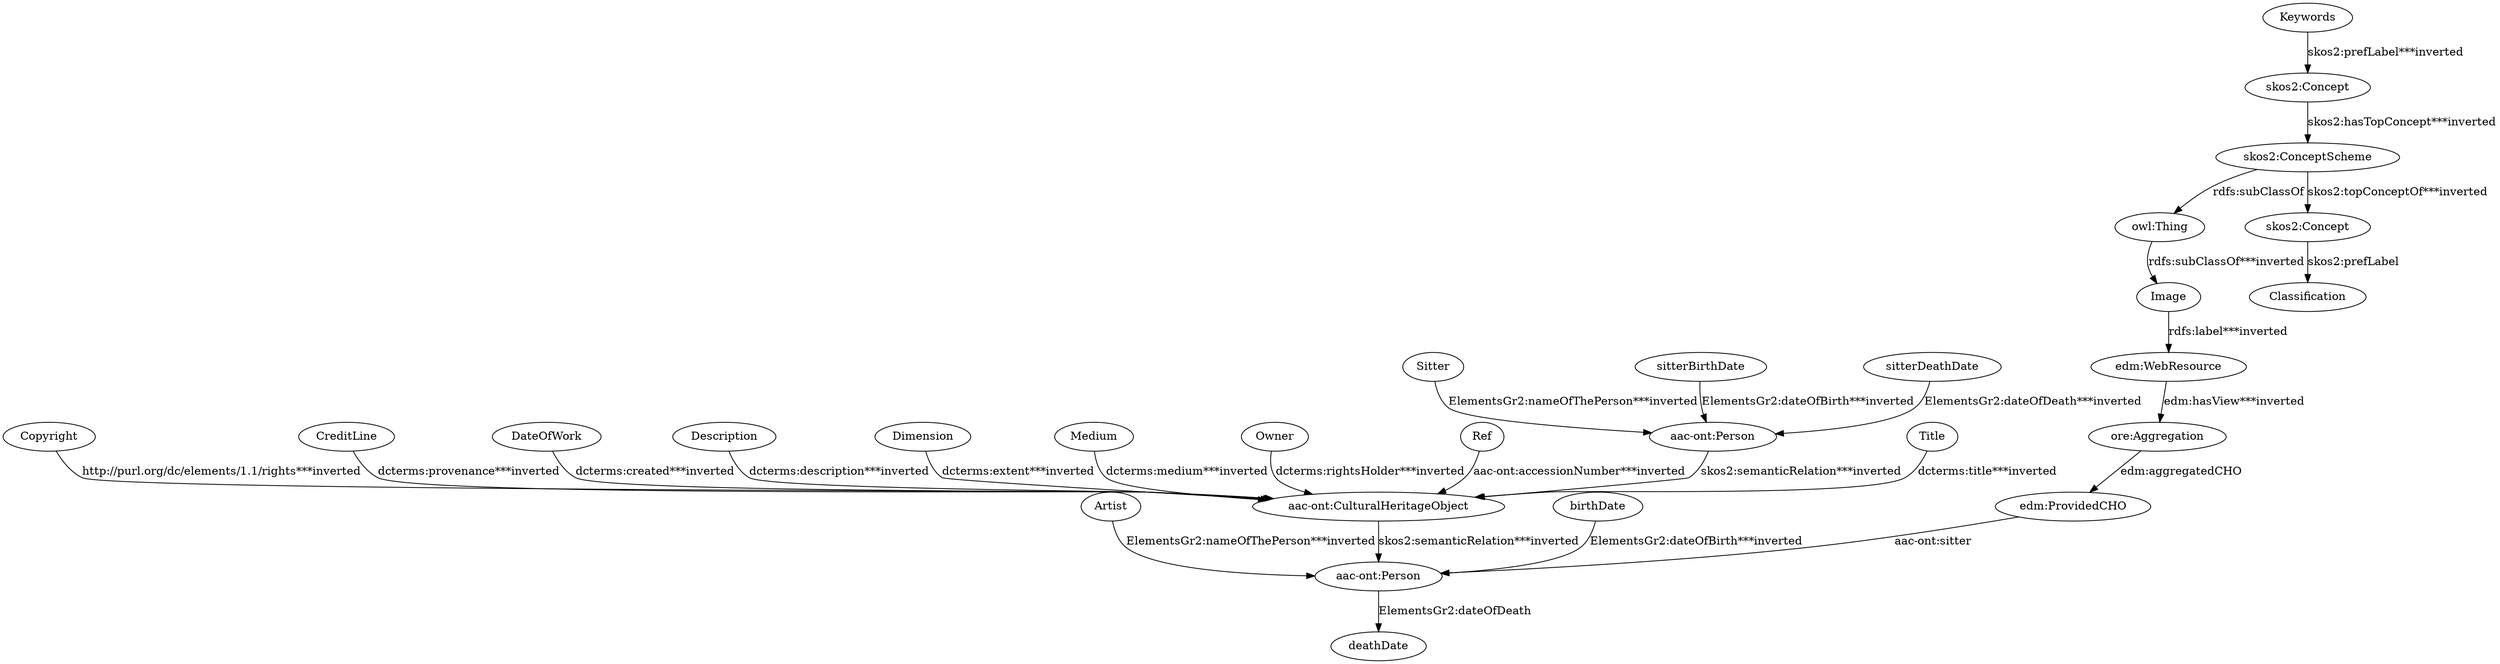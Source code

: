 digraph {
  Artist [type=attribute_name,label=Artist]
  "aac-ont:Person1" [type=class_uri,label="aac-ont:Person"]
  Copyright [type=attribute_name,label=Copyright]
  "aac-ont:CulturalHeritageObject1" [type=class_uri,label="aac-ont:CulturalHeritageObject"]
  CreditLine [type=attribute_name,label=CreditLine]
  DateOfWork [type=attribute_name,label=DateOfWork]
  Description [type=attribute_name,label=Description]
  Dimension [type=attribute_name,label=Dimension]
  Image [type=attribute_name,label=Image]
  "edm:WebResource1" [type=class_uri,label="edm:WebResource"]
  Keywords [type=attribute_name,label=Keywords]
  "skos2:Concept1" [type=class_uri,label="skos2:Concept"]
  Medium [type=attribute_name,label=Medium]
  Owner [type=attribute_name,label=Owner]
  Ref [type=attribute_name,label=Ref]
  Sitter [type=attribute_name,label=Sitter]
  "aac-ont:Person2" [type=class_uri,label="aac-ont:Person"]
  Title [type=attribute_name,label=Title]
  deathDate [type=attribute_name,label=deathDate]
  birthDate [type=attribute_name,label=birthDate]
  "edm:ProvidedCHO" [type=class_uri,label="edm:ProvidedCHO"]
  "ore:Aggregation" [type=class_uri,label="ore:Aggregation"]
  "owl:Thing" [type=special,label="owl:Thing"]
  sitterBirthDate [type=attribute_name,label=sitterBirthDate]
  sitterDeathDate [type=attribute_name,label=sitterDeathDate]
  "skos2:ConceptScheme" [type=class_uri,label="skos2:ConceptScheme"]
  "skos2:Concept2" [type=class_uri,label="skos2:Concept"]
  Classification [type=attribute_name,label=Classification]
  Artist -> "aac-ont:Person1" [type=st_property_uri,label="ElementsGr2:nameOfThePerson***inverted",weight=1]
  Copyright -> "aac-ont:CulturalHeritageObject1" [type=st_property_uri,label="http://purl.org/dc/elements/1.1/rights***inverted",weight=1]
  CreditLine -> "aac-ont:CulturalHeritageObject1" [type=st_property_uri,label="dcterms:provenance***inverted",weight=1]
  DateOfWork -> "aac-ont:CulturalHeritageObject1" [type=st_property_uri,label="dcterms:created***inverted",weight=1]
  Description -> "aac-ont:CulturalHeritageObject1" [type=st_property_uri,label="dcterms:description***inverted",weight=1]
  Dimension -> "aac-ont:CulturalHeritageObject1" [type=st_property_uri,label="dcterms:extent***inverted",weight=1]
  Image -> "edm:WebResource1" [type=st_property_uri,label="rdfs:label***inverted",weight=1]
  Keywords -> "skos2:Concept1" [type=st_property_uri,label="skos2:prefLabel***inverted",weight=1]
  Medium -> "aac-ont:CulturalHeritageObject1" [type=st_property_uri,label="dcterms:medium***inverted",weight=1]
  Owner -> "aac-ont:CulturalHeritageObject1" [type=st_property_uri,label="dcterms:rightsHolder***inverted",weight=1]
  Ref -> "aac-ont:CulturalHeritageObject1" [type=st_property_uri,label="aac-ont:accessionNumber***inverted",weight=1]
  Sitter -> "aac-ont:Person2" [type=st_property_uri,label="ElementsGr2:nameOfThePerson***inverted",weight=1]
  Title -> "aac-ont:CulturalHeritageObject1" [type=st_property_uri,label="dcterms:title***inverted",weight=1]
  "aac-ont:CulturalHeritageObject1" -> "aac-ont:Person1" [type=inherited,label="skos2:semanticRelation***inverted",weight=4]
  "aac-ont:Person1" -> deathDate [label="ElementsGr2:dateOfDeath",type=st_property_uri]
  "aac-ont:Person2" -> "aac-ont:CulturalHeritageObject1" [type=inherited,label="skos2:semanticRelation***inverted",weight=4]
  birthDate -> "aac-ont:Person1" [type=st_property_uri,label="ElementsGr2:dateOfBirth***inverted",weight=1]
  "edm:ProvidedCHO" -> "aac-ont:Person1" [label="aac-ont:sitter",type=direct_property_uri,weight=1]
  "edm:WebResource1" -> "ore:Aggregation" [type=direct_property_uri,label="edm:hasView***inverted",weight=1]
  "ore:Aggregation" -> "edm:ProvidedCHO" [label="edm:aggregatedCHO",type=direct_property_uri,weight=1]
  "owl:Thing" -> Image [type=inherited,label="rdfs:subClassOf***inverted",weight=0.3333333333333333]
  sitterBirthDate -> "aac-ont:Person2" [type=st_property_uri,label="ElementsGr2:dateOfBirth***inverted",weight=1]
  sitterDeathDate -> "aac-ont:Person2" [type=st_property_uri,label="ElementsGr2:dateOfDeath***inverted",weight=1]
  "skos2:Concept1" -> "skos2:ConceptScheme" [type=direct_property_uri,label="skos2:hasTopConcept***inverted",weight=1]
  "skos2:Concept2" -> Classification [label="skos2:prefLabel",type=st_property_uri]
  "skos2:ConceptScheme" -> "owl:Thing" [label="rdfs:subClassOf",type=inherited,weight=0.3333333333333333]
  "skos2:ConceptScheme" -> "skos2:Concept2" [type=direct_property_uri,label="skos2:topConceptOf***inverted",weight=1]
}
